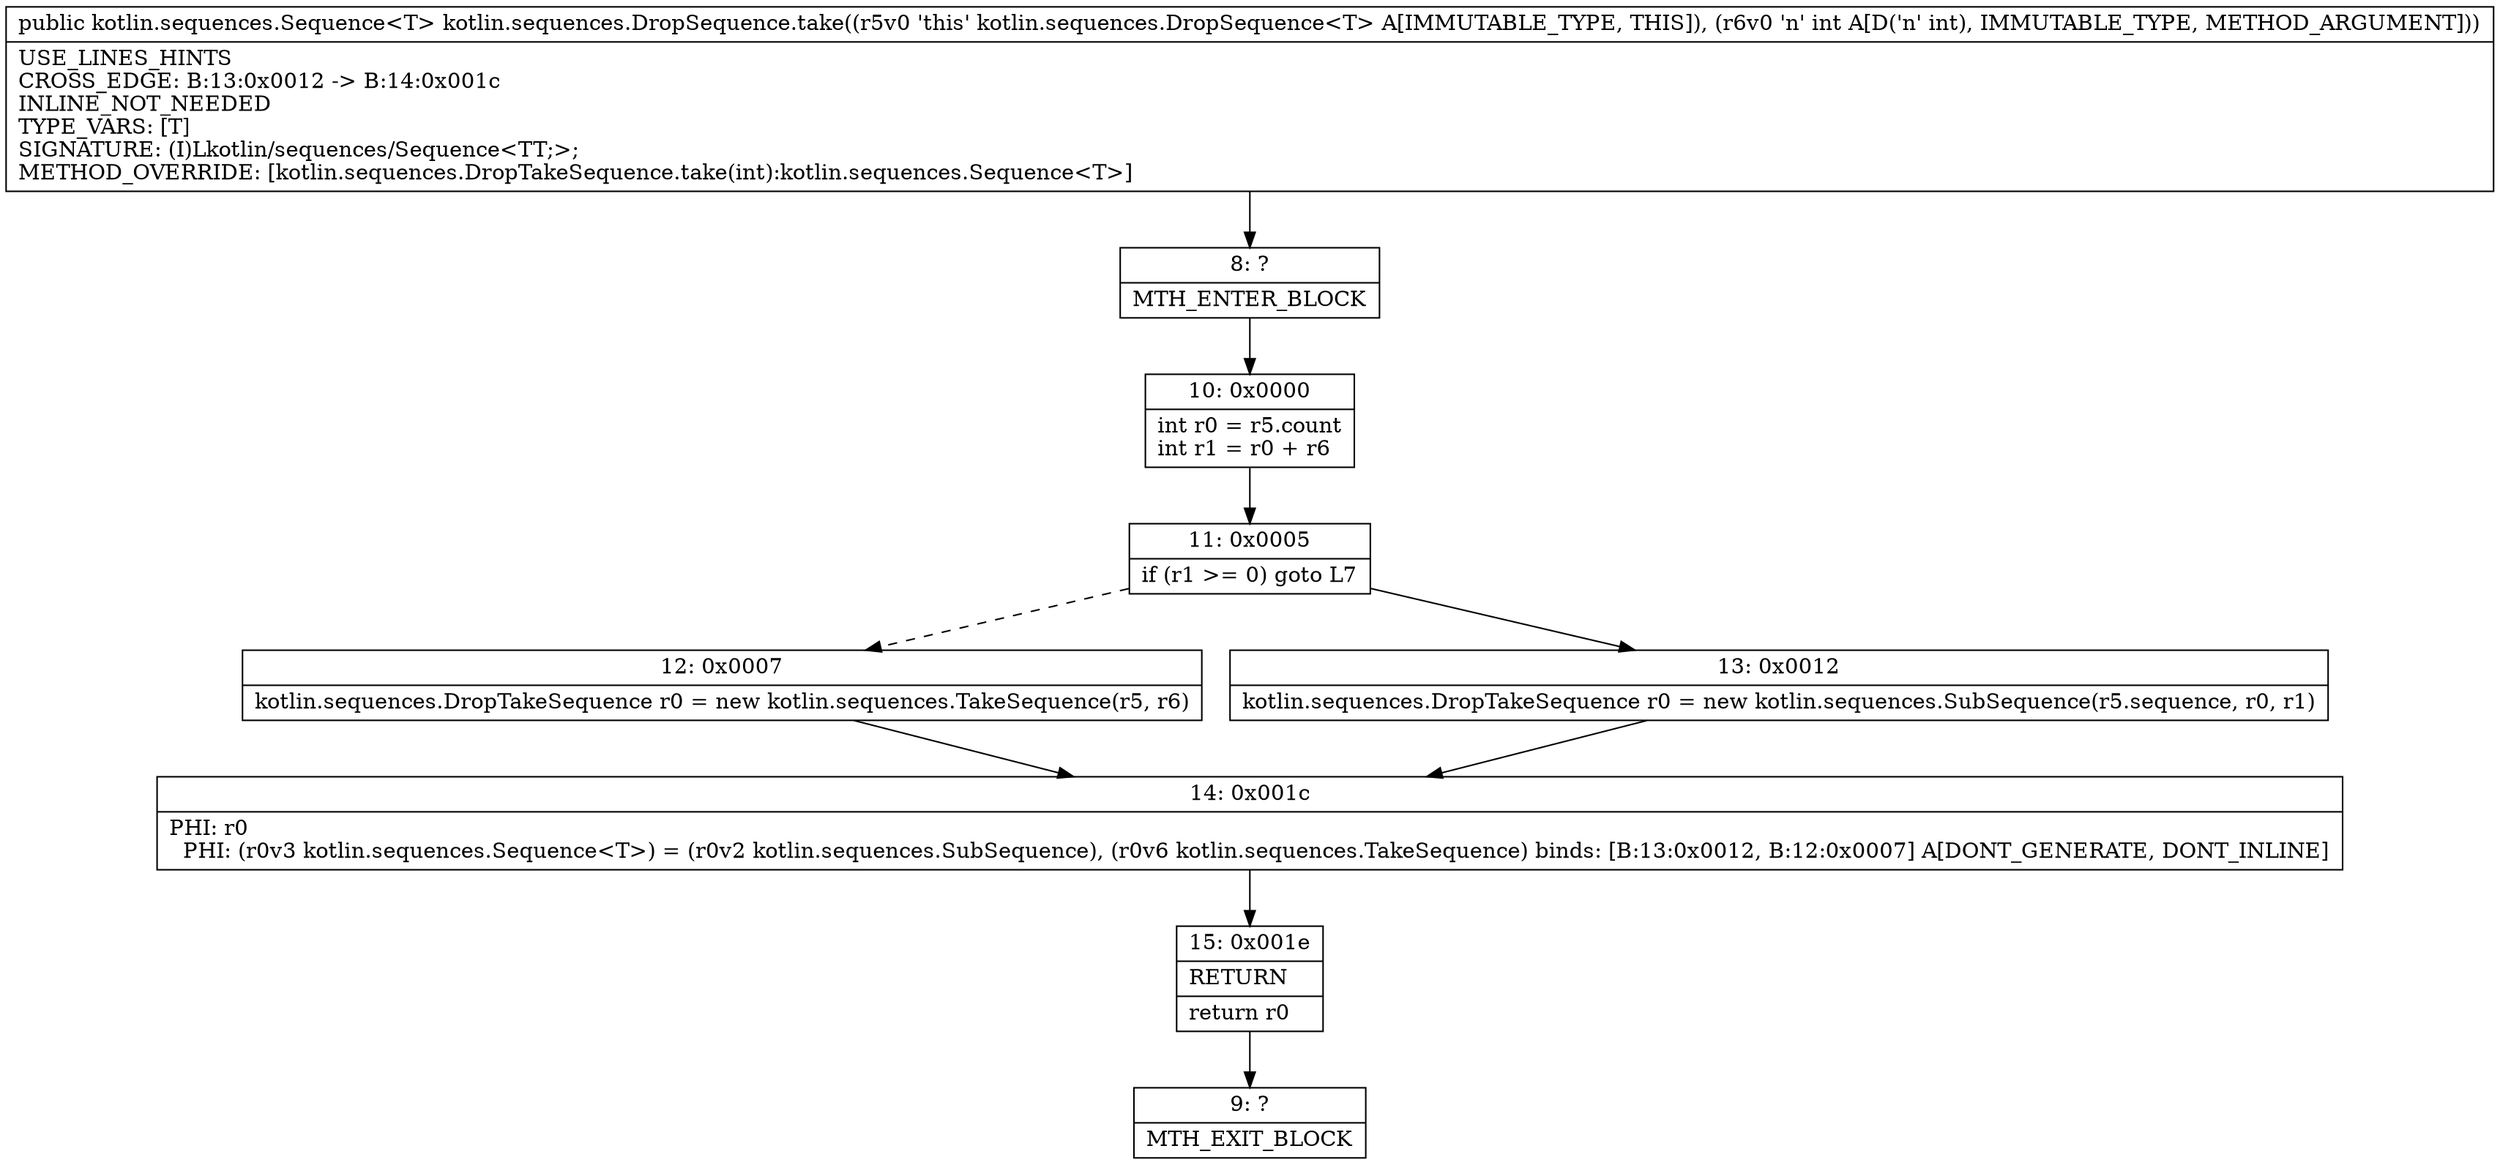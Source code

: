 digraph "CFG forkotlin.sequences.DropSequence.take(I)Lkotlin\/sequences\/Sequence;" {
Node_8 [shape=record,label="{8\:\ ?|MTH_ENTER_BLOCK\l}"];
Node_10 [shape=record,label="{10\:\ 0x0000|int r0 = r5.count\lint r1 = r0 + r6\l}"];
Node_11 [shape=record,label="{11\:\ 0x0005|if (r1 \>= 0) goto L7\l}"];
Node_12 [shape=record,label="{12\:\ 0x0007|kotlin.sequences.DropTakeSequence r0 = new kotlin.sequences.TakeSequence(r5, r6)\l}"];
Node_14 [shape=record,label="{14\:\ 0x001c|PHI: r0 \l  PHI: (r0v3 kotlin.sequences.Sequence\<T\>) = (r0v2 kotlin.sequences.SubSequence), (r0v6 kotlin.sequences.TakeSequence) binds: [B:13:0x0012, B:12:0x0007] A[DONT_GENERATE, DONT_INLINE]\l}"];
Node_15 [shape=record,label="{15\:\ 0x001e|RETURN\l|return r0\l}"];
Node_9 [shape=record,label="{9\:\ ?|MTH_EXIT_BLOCK\l}"];
Node_13 [shape=record,label="{13\:\ 0x0012|kotlin.sequences.DropTakeSequence r0 = new kotlin.sequences.SubSequence(r5.sequence, r0, r1)\l}"];
MethodNode[shape=record,label="{public kotlin.sequences.Sequence\<T\> kotlin.sequences.DropSequence.take((r5v0 'this' kotlin.sequences.DropSequence\<T\> A[IMMUTABLE_TYPE, THIS]), (r6v0 'n' int A[D('n' int), IMMUTABLE_TYPE, METHOD_ARGUMENT]))  | USE_LINES_HINTS\lCROSS_EDGE: B:13:0x0012 \-\> B:14:0x001c\lINLINE_NOT_NEEDED\lTYPE_VARS: [T]\lSIGNATURE: (I)Lkotlin\/sequences\/Sequence\<TT;\>;\lMETHOD_OVERRIDE: [kotlin.sequences.DropTakeSequence.take(int):kotlin.sequences.Sequence\<T\>]\l}"];
MethodNode -> Node_8;Node_8 -> Node_10;
Node_10 -> Node_11;
Node_11 -> Node_12[style=dashed];
Node_11 -> Node_13;
Node_12 -> Node_14;
Node_14 -> Node_15;
Node_15 -> Node_9;
Node_13 -> Node_14;
}

